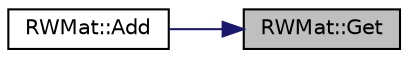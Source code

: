 digraph "RWMat::Get"
{
 // LATEX_PDF_SIZE
  edge [fontname="Helvetica",fontsize="10",labelfontname="Helvetica",labelfontsize="10"];
  node [fontname="Helvetica",fontsize="10",shape=record];
  rankdir="RL";
  Node1 [label="RWMat::Get",height=0.2,width=0.4,color="black", fillcolor="grey75", style="filled", fontcolor="black",tooltip=" "];
  Node1 -> Node2 [dir="back",color="midnightblue",fontsize="10",style="solid",fontname="Helvetica"];
  Node2 [label="RWMat::Add",height=0.2,width=0.4,color="black", fillcolor="white", style="filled",URL="$class_r_w_mat.html#ac6ba02395cf6ef6abee70690be8080f3",tooltip=" "];
}
